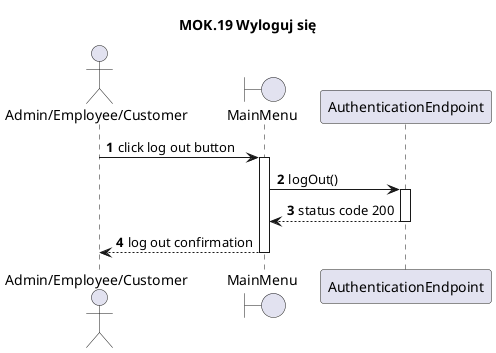 @startuml
autoactivate on
title MOK.19 Wyloguj się
actor "Admin~/Employee~/Customer"
boundary MainMenu
participant AuthenticationEndpoint
autonumber
    "Admin~/Employee~/Customer" -> MainMenu:click log out button
        MainMenu -> AuthenticationEndpoint: logOut()
        return status code 200
    return log out confirmation
@enduml